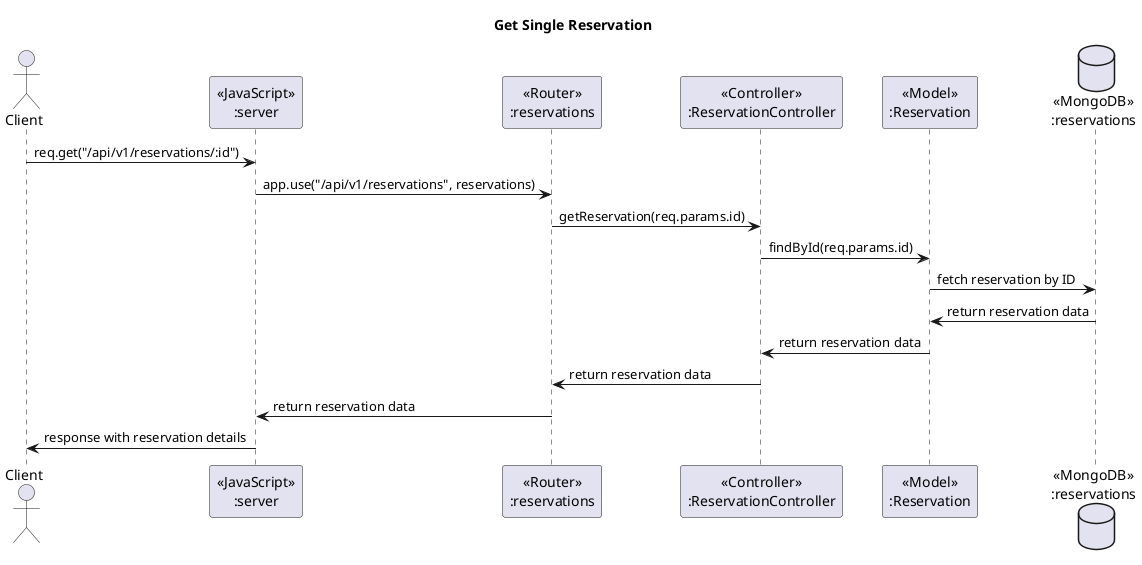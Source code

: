 @startuml
title Get Single Reservation

actor Client
participant "«JavaScript»\n:server" as Server
participant "«Router»\n:reservations" as Router
participant "«Controller»\n:ReservationController" as Controller
participant "«Model»\n:Reservation" as Model
database "«MongoDB»\n:reservations" as Database

Client -> Server: req.get("/api/v1/reservations/:id")
Server -> Router: app.use("/api/v1/reservations", reservations)
Router -> Controller: getReservation(req.params.id)
Controller -> Model: findById(req.params.id)
Model -> Database: fetch reservation by ID
Database -> Model: return reservation data
Model -> Controller: return reservation data
Controller -> Router: return reservation data
Router -> Server: return reservation data
Server -> Client: response with reservation details

@enduml
